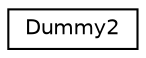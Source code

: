 digraph "Graphical Class Hierarchy"
{
  edge [fontname="Helvetica",fontsize="10",labelfontname="Helvetica",labelfontsize="10"];
  node [fontname="Helvetica",fontsize="10",shape=record];
  rankdir="LR";
  Node0 [label="Dummy2",height=0.2,width=0.4,color="black", fillcolor="white", style="filled",URL="$struct_dummy2.html"];
}
